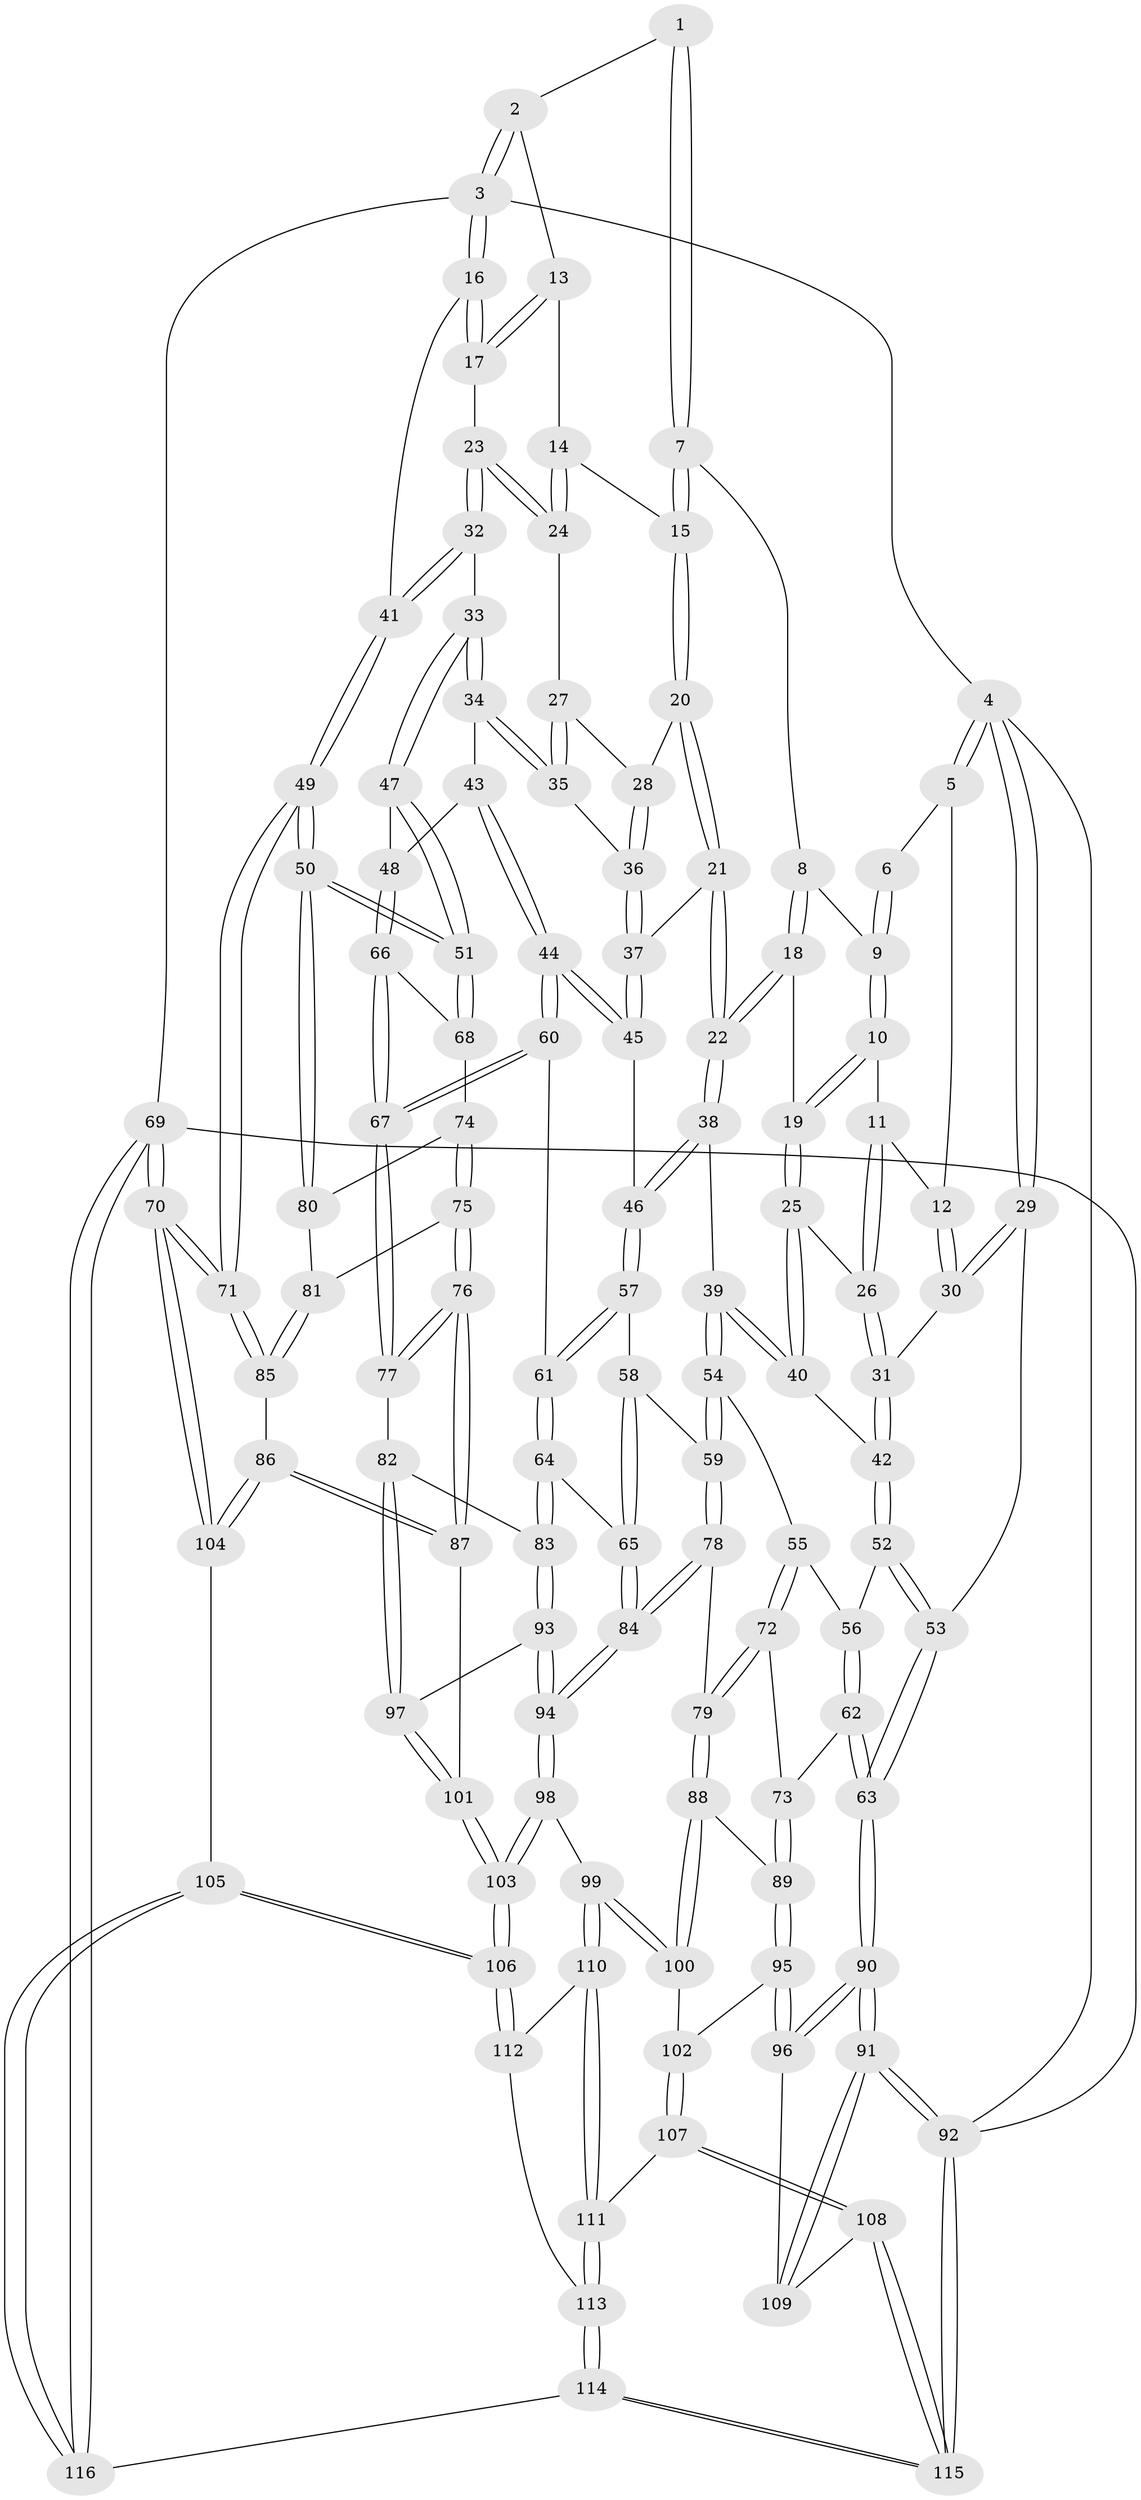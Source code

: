 // coarse degree distribution, {3: 0.08571428571428572, 5: 0.2571428571428571, 6: 0.11428571428571428, 4: 0.5428571428571428}
// Generated by graph-tools (version 1.1) at 2025/24/03/03/25 07:24:36]
// undirected, 116 vertices, 287 edges
graph export_dot {
graph [start="1"]
  node [color=gray90,style=filled];
  1 [pos="+0.506517482766835+0"];
  2 [pos="+0.8844368405595401+0"];
  3 [pos="+1+0"];
  4 [pos="+0+0"];
  5 [pos="+0.2011286738804289+0"];
  6 [pos="+0.299199436001926+0"];
  7 [pos="+0.5576267418329457+0.05731850337451661"];
  8 [pos="+0.4562504365381133+0.09795916616627756"];
  9 [pos="+0.36055705177940756+0.05822638782617051"];
  10 [pos="+0.32721972527383014+0.1266908105239181"];
  11 [pos="+0.25490500045326836+0.13679902732571367"];
  12 [pos="+0.13054947122835994+0.13432216344080428"];
  13 [pos="+0.8521878126069253+0"];
  14 [pos="+0.7130538797439439+0.07247808605608115"];
  15 [pos="+0.6250074785301488+0.11950991870406417"];
  16 [pos="+1+0.18397040561425354"];
  17 [pos="+0.9064275434413184+0.12468628302366605"];
  18 [pos="+0.4672294255469475+0.21427272805533693"];
  19 [pos="+0.35478171248412316+0.20673015003435247"];
  20 [pos="+0.6180623997704453+0.16437099720387563"];
  21 [pos="+0.5481793131544179+0.24954201076058546"];
  22 [pos="+0.5290894945201797+0.2624395976395916"];
  23 [pos="+0.8627641424049367+0.20077132725066874"];
  24 [pos="+0.8123050165938424+0.18937489635809737"];
  25 [pos="+0.3219580186473848+0.26700692256570474"];
  26 [pos="+0.26964257759664056+0.2535846528902465"];
  27 [pos="+0.7440263400278498+0.2247844333311005"];
  28 [pos="+0.694029673859097+0.22017693658616608"];
  29 [pos="+0+0.31585184135737876"];
  30 [pos="+0.05500057543938384+0.23563806520259004"];
  31 [pos="+0.066300847710983+0.24018822234695564"];
  32 [pos="+0.8885345559760298+0.27521695001980206"];
  33 [pos="+0.8735039083122168+0.32222790697427256"];
  34 [pos="+0.8113101949977654+0.3386306008754985"];
  35 [pos="+0.7537518298831392+0.3041714878168332"];
  36 [pos="+0.6907900352205188+0.3103052599710264"];
  37 [pos="+0.6844155363453881+0.31597846060491214"];
  38 [pos="+0.508607871582316+0.34422259515420184"];
  39 [pos="+0.3619165156175004+0.3686450253316548"];
  40 [pos="+0.33855125898561067+0.3489320023481371"];
  41 [pos="+1+0.2241163680665824"];
  42 [pos="+0.23648955583632003+0.37102645258530537"];
  43 [pos="+0.7792995173308582+0.375290695087725"];
  44 [pos="+0.7123347299698399+0.43807399774413375"];
  45 [pos="+0.6726617160592484+0.38965989459260697"];
  46 [pos="+0.5211027443981715+0.36508330356698293"];
  47 [pos="+0.9028509410662074+0.3773289461617836"];
  48 [pos="+0.8435167783459413+0.46847302811892294"];
  49 [pos="+1+0.5316459309748647"];
  50 [pos="+1+0.5181197710857127"];
  51 [pos="+1+0.5071565386043858"];
  52 [pos="+0.21635195019818063+0.4356420995370425"];
  53 [pos="+0+0.3444642619263005"];
  54 [pos="+0.34773674804085963+0.4959112139241292"];
  55 [pos="+0.25149863226250985+0.49383581048480374"];
  56 [pos="+0.2175288137066225+0.442194893814941"];
  57 [pos="+0.5240396391449824+0.4138605186646365"];
  58 [pos="+0.47571836893023817+0.46004906829470144"];
  59 [pos="+0.3670647891661786+0.5240838748644019"];
  60 [pos="+0.7150810967503878+0.5015899874342995"];
  61 [pos="+0.5547876799509193+0.47462107875851806"];
  62 [pos="+0.04647586875456838+0.5401431511834768"];
  63 [pos="+0+0.5258191125915417"];
  64 [pos="+0.5249813273727539+0.5853607790050749"];
  65 [pos="+0.4810614575699716+0.5814522373186543"];
  66 [pos="+0.8281647196034326+0.49890853848302785"];
  67 [pos="+0.7293978838218249+0.5302845619554357"];
  68 [pos="+0.8681689228206285+0.5174450145464654"];
  69 [pos="+1+1"];
  70 [pos="+1+1"];
  71 [pos="+1+0.7437503692660244"];
  72 [pos="+0.19258641453588546+0.5651615388315483"];
  73 [pos="+0.1828841205904462+0.5729058701130789"];
  74 [pos="+0.881334257261916+0.5864190974547907"];
  75 [pos="+0.8603178409033627+0.607363483114909"];
  76 [pos="+0.7434715688626553+0.6708146590007401"];
  77 [pos="+0.7177923653126822+0.6086294900580753"];
  78 [pos="+0.3845202129569607+0.5834613379696816"];
  79 [pos="+0.37385816885381584+0.5906093782541825"];
  80 [pos="+0.908021824339434+0.5875720794588833"];
  81 [pos="+0.9084831571011648+0.6323307987871959"];
  82 [pos="+0.5486391057548644+0.6015362778097797"];
  83 [pos="+0.5378821387703296+0.5979291587105106"];
  84 [pos="+0.38640320113108145+0.584468288490929"];
  85 [pos="+0.9891084364693168+0.7504924814388897"];
  86 [pos="+0.8671083174630815+0.7679439960540924"];
  87 [pos="+0.7467707865893355+0.6943820559662488"];
  88 [pos="+0.2709560075551527+0.6844115501238538"];
  89 [pos="+0.22731005105464414+0.6672994171773938"];
  90 [pos="+0+0.6897197009380921"];
  91 [pos="+0+1"];
  92 [pos="+0+1"];
  93 [pos="+0.49293749615257215+0.7228129096510546"];
  94 [pos="+0.4422084346591455+0.7534493568671234"];
  95 [pos="+0.09624364873316933+0.7453390881081263"];
  96 [pos="+0+0.7284279130495616"];
  97 [pos="+0.5846527314175726+0.733747545948572"];
  98 [pos="+0.42764660264711046+0.7893577400199225"];
  99 [pos="+0.3857869699814683+0.8103550196037962"];
  100 [pos="+0.2991052171731248+0.7721386416590121"];
  101 [pos="+0.6586844654745284+0.7784333374964778"];
  102 [pos="+0.20694619471247233+0.836048064913942"];
  103 [pos="+0.6148298103352741+0.9008496124258443"];
  104 [pos="+0.8347300286745521+0.8965884603003937"];
  105 [pos="+0.6945174831882238+1"];
  106 [pos="+0.6225607675149563+0.9486448849453729"];
  107 [pos="+0.19648674130162425+0.9285567383458906"];
  108 [pos="+0.18389291796394888+0.9448632101460317"];
  109 [pos="+0.13897775875256146+0.9266094621079843"];
  110 [pos="+0.38398984426508237+0.8221398381228081"];
  111 [pos="+0.348622664785015+0.923525301718447"];
  112 [pos="+0.47180089637788664+0.9425203635052127"];
  113 [pos="+0.3748928123405534+0.9817744819666635"];
  114 [pos="+0.36428964312573536+1"];
  115 [pos="+0.1596329464804067+1"];
  116 [pos="+0.7034726721246929+1"];
  1 -- 2;
  1 -- 7;
  1 -- 7;
  2 -- 3;
  2 -- 3;
  2 -- 13;
  3 -- 4;
  3 -- 16;
  3 -- 16;
  3 -- 69;
  4 -- 5;
  4 -- 5;
  4 -- 29;
  4 -- 29;
  4 -- 92;
  5 -- 6;
  5 -- 12;
  6 -- 9;
  6 -- 9;
  7 -- 8;
  7 -- 15;
  7 -- 15;
  8 -- 9;
  8 -- 18;
  8 -- 18;
  9 -- 10;
  9 -- 10;
  10 -- 11;
  10 -- 19;
  10 -- 19;
  11 -- 12;
  11 -- 26;
  11 -- 26;
  12 -- 30;
  12 -- 30;
  13 -- 14;
  13 -- 17;
  13 -- 17;
  14 -- 15;
  14 -- 24;
  14 -- 24;
  15 -- 20;
  15 -- 20;
  16 -- 17;
  16 -- 17;
  16 -- 41;
  17 -- 23;
  18 -- 19;
  18 -- 22;
  18 -- 22;
  19 -- 25;
  19 -- 25;
  20 -- 21;
  20 -- 21;
  20 -- 28;
  21 -- 22;
  21 -- 22;
  21 -- 37;
  22 -- 38;
  22 -- 38;
  23 -- 24;
  23 -- 24;
  23 -- 32;
  23 -- 32;
  24 -- 27;
  25 -- 26;
  25 -- 40;
  25 -- 40;
  26 -- 31;
  26 -- 31;
  27 -- 28;
  27 -- 35;
  27 -- 35;
  28 -- 36;
  28 -- 36;
  29 -- 30;
  29 -- 30;
  29 -- 53;
  30 -- 31;
  31 -- 42;
  31 -- 42;
  32 -- 33;
  32 -- 41;
  32 -- 41;
  33 -- 34;
  33 -- 34;
  33 -- 47;
  33 -- 47;
  34 -- 35;
  34 -- 35;
  34 -- 43;
  35 -- 36;
  36 -- 37;
  36 -- 37;
  37 -- 45;
  37 -- 45;
  38 -- 39;
  38 -- 46;
  38 -- 46;
  39 -- 40;
  39 -- 40;
  39 -- 54;
  39 -- 54;
  40 -- 42;
  41 -- 49;
  41 -- 49;
  42 -- 52;
  42 -- 52;
  43 -- 44;
  43 -- 44;
  43 -- 48;
  44 -- 45;
  44 -- 45;
  44 -- 60;
  44 -- 60;
  45 -- 46;
  46 -- 57;
  46 -- 57;
  47 -- 48;
  47 -- 51;
  47 -- 51;
  48 -- 66;
  48 -- 66;
  49 -- 50;
  49 -- 50;
  49 -- 71;
  49 -- 71;
  50 -- 51;
  50 -- 51;
  50 -- 80;
  50 -- 80;
  51 -- 68;
  51 -- 68;
  52 -- 53;
  52 -- 53;
  52 -- 56;
  53 -- 63;
  53 -- 63;
  54 -- 55;
  54 -- 59;
  54 -- 59;
  55 -- 56;
  55 -- 72;
  55 -- 72;
  56 -- 62;
  56 -- 62;
  57 -- 58;
  57 -- 61;
  57 -- 61;
  58 -- 59;
  58 -- 65;
  58 -- 65;
  59 -- 78;
  59 -- 78;
  60 -- 61;
  60 -- 67;
  60 -- 67;
  61 -- 64;
  61 -- 64;
  62 -- 63;
  62 -- 63;
  62 -- 73;
  63 -- 90;
  63 -- 90;
  64 -- 65;
  64 -- 83;
  64 -- 83;
  65 -- 84;
  65 -- 84;
  66 -- 67;
  66 -- 67;
  66 -- 68;
  67 -- 77;
  67 -- 77;
  68 -- 74;
  69 -- 70;
  69 -- 70;
  69 -- 116;
  69 -- 116;
  69 -- 92;
  70 -- 71;
  70 -- 71;
  70 -- 104;
  70 -- 104;
  71 -- 85;
  71 -- 85;
  72 -- 73;
  72 -- 79;
  72 -- 79;
  73 -- 89;
  73 -- 89;
  74 -- 75;
  74 -- 75;
  74 -- 80;
  75 -- 76;
  75 -- 76;
  75 -- 81;
  76 -- 77;
  76 -- 77;
  76 -- 87;
  76 -- 87;
  77 -- 82;
  78 -- 79;
  78 -- 84;
  78 -- 84;
  79 -- 88;
  79 -- 88;
  80 -- 81;
  81 -- 85;
  81 -- 85;
  82 -- 83;
  82 -- 97;
  82 -- 97;
  83 -- 93;
  83 -- 93;
  84 -- 94;
  84 -- 94;
  85 -- 86;
  86 -- 87;
  86 -- 87;
  86 -- 104;
  86 -- 104;
  87 -- 101;
  88 -- 89;
  88 -- 100;
  88 -- 100;
  89 -- 95;
  89 -- 95;
  90 -- 91;
  90 -- 91;
  90 -- 96;
  90 -- 96;
  91 -- 92;
  91 -- 92;
  91 -- 109;
  91 -- 109;
  92 -- 115;
  92 -- 115;
  93 -- 94;
  93 -- 94;
  93 -- 97;
  94 -- 98;
  94 -- 98;
  95 -- 96;
  95 -- 96;
  95 -- 102;
  96 -- 109;
  97 -- 101;
  97 -- 101;
  98 -- 99;
  98 -- 103;
  98 -- 103;
  99 -- 100;
  99 -- 100;
  99 -- 110;
  99 -- 110;
  100 -- 102;
  101 -- 103;
  101 -- 103;
  102 -- 107;
  102 -- 107;
  103 -- 106;
  103 -- 106;
  104 -- 105;
  105 -- 106;
  105 -- 106;
  105 -- 116;
  105 -- 116;
  106 -- 112;
  106 -- 112;
  107 -- 108;
  107 -- 108;
  107 -- 111;
  108 -- 109;
  108 -- 115;
  108 -- 115;
  110 -- 111;
  110 -- 111;
  110 -- 112;
  111 -- 113;
  111 -- 113;
  112 -- 113;
  113 -- 114;
  113 -- 114;
  114 -- 115;
  114 -- 115;
  114 -- 116;
}
